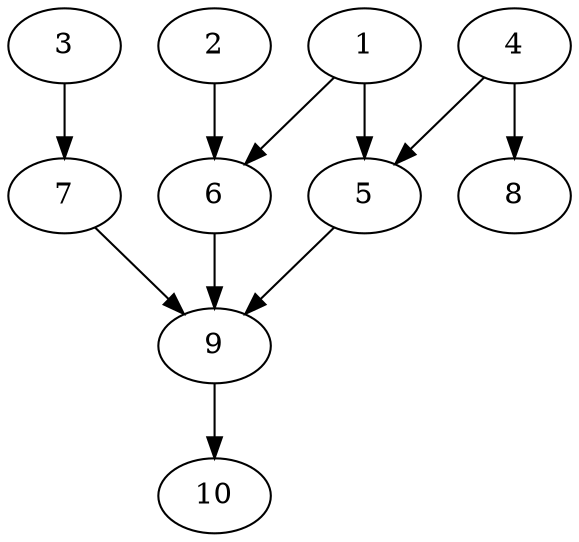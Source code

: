 // DAG automatically generated by daggen at Tue Aug  6 16:21:19 2019
// ./daggen --dot -n 10 --ccr 0.4 --fat 0.6 --regular 0.5 --density 0.9 --mindata 5242880 --maxdata 52428800 
digraph G {
  1 [size="118471680", alpha="0.15", expect_size="47388672"] 
  1 -> 5 [size ="47388672"]
  1 -> 6 [size ="47388672"]
  2 [size="85570560", alpha="0.09", expect_size="34228224"] 
  2 -> 6 [size ="34228224"]
  3 [size="70243840", alpha="0.18", expect_size="28097536"] 
  3 -> 7 [size ="28097536"]
  4 [size="17960960", alpha="0.01", expect_size="7184384"] 
  4 -> 5 [size ="7184384"]
  4 -> 8 [size ="7184384"]
  5 [size="80616960", alpha="0.09", expect_size="32246784"] 
  5 -> 9 [size ="32246784"]
  6 [size="23101440", alpha="0.16", expect_size="9240576"] 
  6 -> 9 [size ="9240576"]
  7 [size="102602240", alpha="0.06", expect_size="41040896"] 
  7 -> 9 [size ="41040896"]
  8 [size="18122240", alpha="0.02", expect_size="7248896"] 
  9 [size="49635840", alpha="0.13", expect_size="19854336"] 
  9 -> 10 [size ="19854336"]
  10 [size="35322880", alpha="0.14", expect_size="14129152"] 
}
